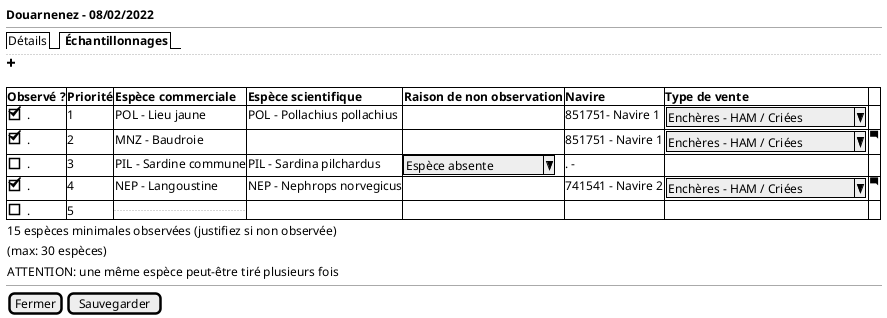 @startsalt
{
  <b>Douarnenez - 08/02/2022
  --
  {/  Détails | <b> Échantillonnages }
  ..
  <&plus>
  .
	{#

      <b>Observé ? |<b>Priorité | <b>Espèce commerciale | <b>Espèce scientifique   | <b>Raison de non observation | <b>Navire | <b>Type de vente | .
      [X] . | 1 | POL - Lieu jaune | POL - Pollachius pollachius | . | 851751- Navire 1 | { ^Enchères - HAM / Criées^} | .
      [X] . | 2 | MNZ - Baudroie | . | . | 851751 - Navire 1 | { ^Enchères - HAM / Criées^} | <&comment-square>
      [ ] . | 3 | PIL - Sardine commune | PIL - Sardina pilchardus | ^ Espèce absente  ^  |. -| . | .
      [X] . | 4 | NEP - Langoustine | NEP - Nephrops norvegicus   | . | 741541 - Navire 2 | { ^Enchères - HAM / Criées^} | <&comment-square>
      [ ] . | 5 | ... | . | . | . | .

    }
    { 15 espèces minimales observées (justifiez si non observée) }

    { (max: 30 espèces) }

    { ATTENTION: une même espèce peut-être tiré plusieurs fois }
  --


  {
    [Fermer] | [Sauvegarder]
  }
}
@endsalt
